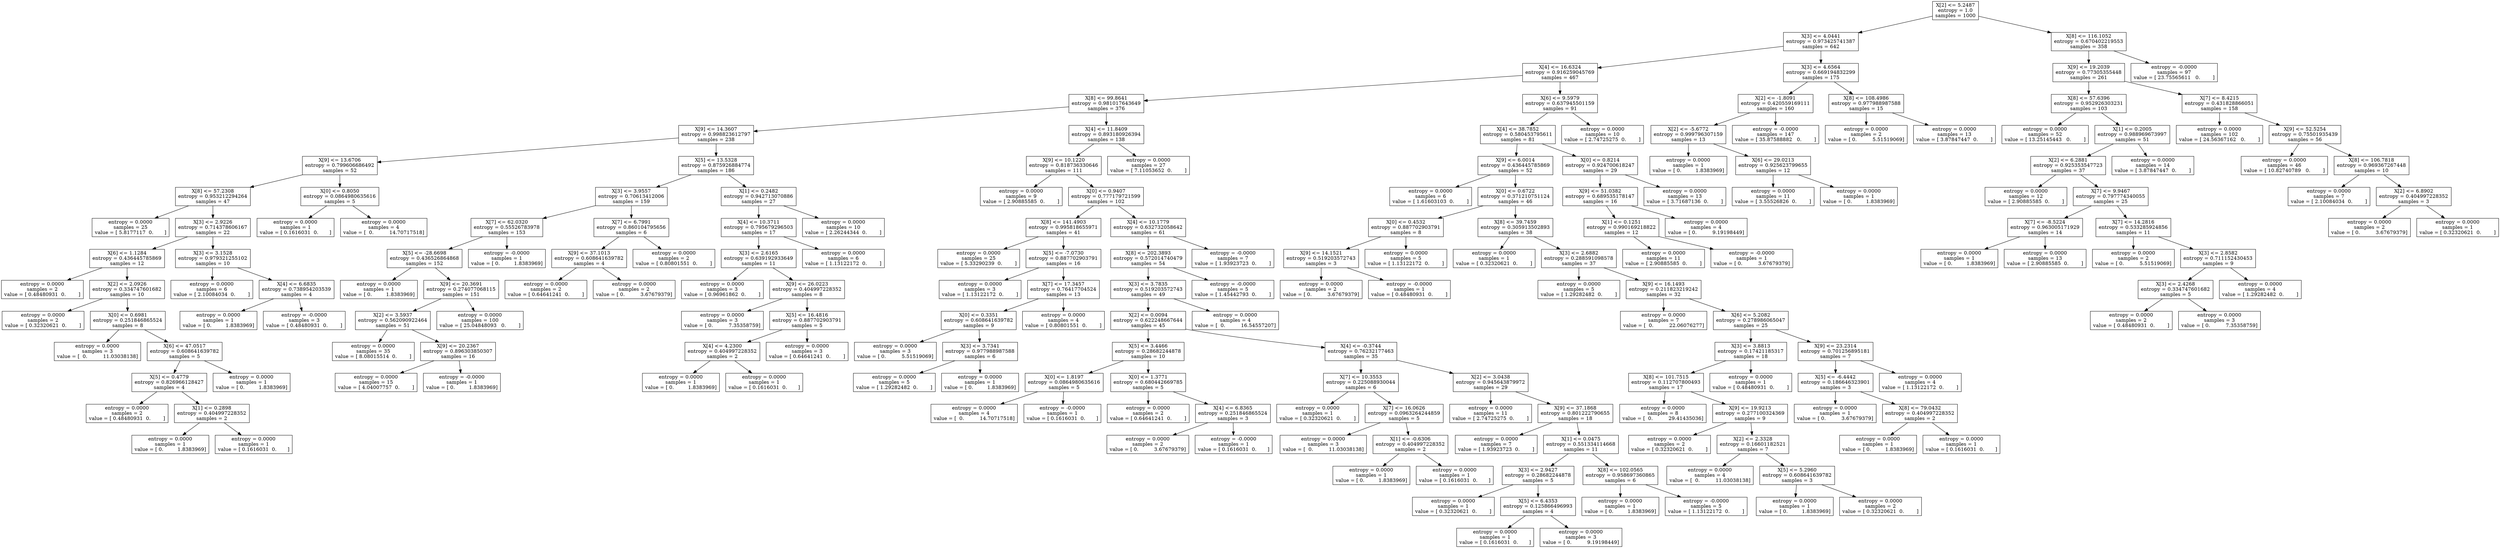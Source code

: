 digraph Tree {
0 [label="X[2] <= 5.2487\nentropy = 1.0\nsamples = 1000", shape="box"] ;
1 [label="X[3] <= 4.0441\nentropy = 0.973425741387\nsamples = 642", shape="box"] ;
0 -> 1 ;
2 [label="X[4] <= 16.6324\nentropy = 0.916259045769\nsamples = 467", shape="box"] ;
1 -> 2 ;
3 [label="X[8] <= 99.8641\nentropy = 0.981017643649\nsamples = 376", shape="box"] ;
2 -> 3 ;
4 [label="X[9] <= 14.3607\nentropy = 0.998823612797\nsamples = 238", shape="box"] ;
3 -> 4 ;
5 [label="X[9] <= 13.6706\nentropy = 0.799606686492\nsamples = 52", shape="box"] ;
4 -> 5 ;
6 [label="X[8] <= 57.2308\nentropy = 0.953212294264\nsamples = 47", shape="box"] ;
5 -> 6 ;
7 [label="entropy = 0.0000\nsamples = 25\nvalue = [ 5.8177117  0.       ]", shape="box"] ;
6 -> 7 ;
8 [label="X[3] <= 2.9226\nentropy = 0.714378606167\nsamples = 22", shape="box"] ;
6 -> 8 ;
9 [label="X[6] <= 1.1284\nentropy = 0.436445785869\nsamples = 12", shape="box"] ;
8 -> 9 ;
10 [label="entropy = 0.0000\nsamples = 2\nvalue = [ 0.48480931  0.        ]", shape="box"] ;
9 -> 10 ;
11 [label="X[2] <= 2.0926\nentropy = 0.334747601682\nsamples = 10", shape="box"] ;
9 -> 11 ;
12 [label="entropy = 0.0000\nsamples = 2\nvalue = [ 0.32320621  0.        ]", shape="box"] ;
11 -> 12 ;
13 [label="X[0] <= 0.6981\nentropy = 0.251846865524\nsamples = 8", shape="box"] ;
11 -> 13 ;
14 [label="entropy = 0.0000\nsamples = 3\nvalue = [  0.          11.03038138]", shape="box"] ;
13 -> 14 ;
15 [label="X[6] <= 47.0517\nentropy = 0.608641639782\nsamples = 5", shape="box"] ;
13 -> 15 ;
16 [label="X[5] <= 0.4779\nentropy = 0.826966128427\nsamples = 4", shape="box"] ;
15 -> 16 ;
17 [label="entropy = 0.0000\nsamples = 2\nvalue = [ 0.48480931  0.        ]", shape="box"] ;
16 -> 17 ;
18 [label="X[1] <= 0.2898\nentropy = 0.404997228352\nsamples = 2", shape="box"] ;
16 -> 18 ;
19 [label="entropy = 0.0000\nsamples = 1\nvalue = [ 0.         1.8383969]", shape="box"] ;
18 -> 19 ;
20 [label="entropy = 0.0000\nsamples = 1\nvalue = [ 0.1616031  0.       ]", shape="box"] ;
18 -> 20 ;
21 [label="entropy = 0.0000\nsamples = 1\nvalue = [ 0.         1.8383969]", shape="box"] ;
15 -> 21 ;
22 [label="X[3] <= 3.1528\nentropy = 0.979321255102\nsamples = 10", shape="box"] ;
8 -> 22 ;
23 [label="entropy = 0.0000\nsamples = 6\nvalue = [ 2.10084034  0.        ]", shape="box"] ;
22 -> 23 ;
24 [label="X[4] <= 6.6835\nentropy = 0.738954203539\nsamples = 4", shape="box"] ;
22 -> 24 ;
25 [label="entropy = 0.0000\nsamples = 1\nvalue = [ 0.         1.8383969]", shape="box"] ;
24 -> 25 ;
26 [label="entropy = -0.0000\nsamples = 3\nvalue = [ 0.48480931  0.        ]", shape="box"] ;
24 -> 26 ;
27 [label="X[0] <= 0.8050\nentropy = 0.0864980635616\nsamples = 5", shape="box"] ;
5 -> 27 ;
28 [label="entropy = 0.0000\nsamples = 1\nvalue = [ 0.1616031  0.       ]", shape="box"] ;
27 -> 28 ;
29 [label="entropy = 0.0000\nsamples = 4\nvalue = [  0.          14.70717518]", shape="box"] ;
27 -> 29 ;
30 [label="X[5] <= 13.5328\nentropy = 0.875926884774\nsamples = 186", shape="box"] ;
4 -> 30 ;
31 [label="X[3] <= 3.9557\nentropy = 0.70613412006\nsamples = 159", shape="box"] ;
30 -> 31 ;
32 [label="X[7] <= 62.0320\nentropy = 0.55526783978\nsamples = 153", shape="box"] ;
31 -> 32 ;
33 [label="X[5] <= -28.6698\nentropy = 0.436526864868\nsamples = 152", shape="box"] ;
32 -> 33 ;
34 [label="entropy = 0.0000\nsamples = 1\nvalue = [ 0.         1.8383969]", shape="box"] ;
33 -> 34 ;
35 [label="X[9] <= 20.3691\nentropy = 0.274077068115\nsamples = 151", shape="box"] ;
33 -> 35 ;
36 [label="X[2] <= 3.5937\nentropy = 0.562090922464\nsamples = 51", shape="box"] ;
35 -> 36 ;
37 [label="entropy = 0.0000\nsamples = 35\nvalue = [ 8.08015514  0.        ]", shape="box"] ;
36 -> 37 ;
38 [label="X[9] <= 20.2367\nentropy = 0.896303850307\nsamples = 16", shape="box"] ;
36 -> 38 ;
39 [label="entropy = 0.0000\nsamples = 15\nvalue = [ 4.04007757  0.        ]", shape="box"] ;
38 -> 39 ;
40 [label="entropy = -0.0000\nsamples = 1\nvalue = [ 0.         1.8383969]", shape="box"] ;
38 -> 40 ;
41 [label="entropy = 0.0000\nsamples = 100\nvalue = [ 25.04848093   0.        ]", shape="box"] ;
35 -> 41 ;
42 [label="entropy = -0.0000\nsamples = 1\nvalue = [ 0.         1.8383969]", shape="box"] ;
32 -> 42 ;
43 [label="X[7] <= 6.7991\nentropy = 0.860104795656\nsamples = 6", shape="box"] ;
31 -> 43 ;
44 [label="X[9] <= 37.1013\nentropy = 0.608641639782\nsamples = 4", shape="box"] ;
43 -> 44 ;
45 [label="entropy = 0.0000\nsamples = 2\nvalue = [ 0.64641241  0.        ]", shape="box"] ;
44 -> 45 ;
46 [label="entropy = 0.0000\nsamples = 2\nvalue = [ 0.          3.67679379]", shape="box"] ;
44 -> 46 ;
47 [label="entropy = 0.0000\nsamples = 2\nvalue = [ 0.80801551  0.        ]", shape="box"] ;
43 -> 47 ;
48 [label="X[1] <= 0.2482\nentropy = 0.942713070886\nsamples = 27", shape="box"] ;
30 -> 48 ;
49 [label="X[4] <= 10.3711\nentropy = 0.795679296503\nsamples = 17", shape="box"] ;
48 -> 49 ;
50 [label="X[3] <= 2.6165\nentropy = 0.639192933649\nsamples = 11", shape="box"] ;
49 -> 50 ;
51 [label="entropy = 0.0000\nsamples = 3\nvalue = [ 0.96961862  0.        ]", shape="box"] ;
50 -> 51 ;
52 [label="X[9] <= 26.0223\nentropy = 0.404997228352\nsamples = 8", shape="box"] ;
50 -> 52 ;
53 [label="entropy = 0.0000\nsamples = 3\nvalue = [ 0.          7.35358759]", shape="box"] ;
52 -> 53 ;
54 [label="X[5] <= 16.4816\nentropy = 0.887702903791\nsamples = 5", shape="box"] ;
52 -> 54 ;
55 [label="X[4] <= 4.2300\nentropy = 0.404997228352\nsamples = 2", shape="box"] ;
54 -> 55 ;
56 [label="entropy = 0.0000\nsamples = 1\nvalue = [ 0.         1.8383969]", shape="box"] ;
55 -> 56 ;
57 [label="entropy = 0.0000\nsamples = 1\nvalue = [ 0.1616031  0.       ]", shape="box"] ;
55 -> 57 ;
58 [label="entropy = 0.0000\nsamples = 3\nvalue = [ 0.64641241  0.        ]", shape="box"] ;
54 -> 58 ;
59 [label="entropy = 0.0000\nsamples = 6\nvalue = [ 1.13122172  0.        ]", shape="box"] ;
49 -> 59 ;
60 [label="entropy = 0.0000\nsamples = 10\nvalue = [ 2.26244344  0.        ]", shape="box"] ;
48 -> 60 ;
61 [label="X[4] <= 11.8409\nentropy = 0.893180926394\nsamples = 138", shape="box"] ;
3 -> 61 ;
62 [label="X[9] <= 10.1220\nentropy = 0.818736330646\nsamples = 111", shape="box"] ;
61 -> 62 ;
63 [label="entropy = 0.0000\nsamples = 9\nvalue = [ 2.90885585  0.        ]", shape="box"] ;
62 -> 63 ;
64 [label="X[0] <= 0.9407\nentropy = 0.777179721599\nsamples = 102", shape="box"] ;
62 -> 64 ;
65 [label="X[8] <= 141.4903\nentropy = 0.995818655971\nsamples = 41", shape="box"] ;
64 -> 65 ;
66 [label="entropy = 0.0000\nsamples = 25\nvalue = [ 5.33290239  0.        ]", shape="box"] ;
65 -> 66 ;
67 [label="X[5] <= -7.0730\nentropy = 0.887702903791\nsamples = 16", shape="box"] ;
65 -> 67 ;
68 [label="entropy = 0.0000\nsamples = 3\nvalue = [ 1.13122172  0.        ]", shape="box"] ;
67 -> 68 ;
69 [label="X[7] <= 17.3457\nentropy = 0.76417704524\nsamples = 13", shape="box"] ;
67 -> 69 ;
70 [label="X[0] <= 0.3351\nentropy = 0.608641639782\nsamples = 9", shape="box"] ;
69 -> 70 ;
71 [label="entropy = 0.0000\nsamples = 3\nvalue = [ 0.          5.51519069]", shape="box"] ;
70 -> 71 ;
72 [label="X[3] <= 3.7341\nentropy = 0.977988987588\nsamples = 6", shape="box"] ;
70 -> 72 ;
73 [label="entropy = 0.0000\nsamples = 5\nvalue = [ 1.29282482  0.        ]", shape="box"] ;
72 -> 73 ;
74 [label="entropy = 0.0000\nsamples = 1\nvalue = [ 0.         1.8383969]", shape="box"] ;
72 -> 74 ;
75 [label="entropy = 0.0000\nsamples = 4\nvalue = [ 0.80801551  0.        ]", shape="box"] ;
69 -> 75 ;
76 [label="X[4] <= 10.1779\nentropy = 0.632732058642\nsamples = 61", shape="box"] ;
64 -> 76 ;
77 [label="X[8] <= 202.3893\nentropy = 0.572014740479\nsamples = 54", shape="box"] ;
76 -> 77 ;
78 [label="X[3] <= 3.7835\nentropy = 0.519203572743\nsamples = 49", shape="box"] ;
77 -> 78 ;
79 [label="X[2] <= 0.0094\nentropy = 0.622248667644\nsamples = 45", shape="box"] ;
78 -> 79 ;
80 [label="X[5] <= 3.4466\nentropy = 0.28682244878\nsamples = 10", shape="box"] ;
79 -> 80 ;
81 [label="X[0] <= 1.8197\nentropy = 0.0864980635616\nsamples = 5", shape="box"] ;
80 -> 81 ;
82 [label="entropy = 0.0000\nsamples = 4\nvalue = [  0.          14.70717518]", shape="box"] ;
81 -> 82 ;
83 [label="entropy = -0.0000\nsamples = 1\nvalue = [ 0.1616031  0.       ]", shape="box"] ;
81 -> 83 ;
84 [label="X[0] <= 1.3771\nentropy = 0.680442669785\nsamples = 5", shape="box"] ;
80 -> 84 ;
85 [label="entropy = 0.0000\nsamples = 2\nvalue = [ 0.64641241  0.        ]", shape="box"] ;
84 -> 85 ;
86 [label="X[4] <= 6.8365\nentropy = 0.251846865524\nsamples = 3", shape="box"] ;
84 -> 86 ;
87 [label="entropy = 0.0000\nsamples = 2\nvalue = [ 0.          3.67679379]", shape="box"] ;
86 -> 87 ;
88 [label="entropy = -0.0000\nsamples = 1\nvalue = [ 0.1616031  0.       ]", shape="box"] ;
86 -> 88 ;
89 [label="X[4] <= -0.3744\nentropy = 0.76232177463\nsamples = 35", shape="box"] ;
79 -> 89 ;
90 [label="X[7] <= 10.3553\nentropy = 0.225088930044\nsamples = 6", shape="box"] ;
89 -> 90 ;
91 [label="entropy = 0.0000\nsamples = 1\nvalue = [ 0.32320621  0.        ]", shape="box"] ;
90 -> 91 ;
92 [label="X[7] <= 16.0626\nentropy = 0.0963264244859\nsamples = 5", shape="box"] ;
90 -> 92 ;
93 [label="entropy = 0.0000\nsamples = 3\nvalue = [  0.          11.03038138]", shape="box"] ;
92 -> 93 ;
94 [label="X[1] <= -0.6306\nentropy = 0.404997228352\nsamples = 2", shape="box"] ;
92 -> 94 ;
95 [label="entropy = 0.0000\nsamples = 1\nvalue = [ 0.         1.8383969]", shape="box"] ;
94 -> 95 ;
96 [label="entropy = 0.0000\nsamples = 1\nvalue = [ 0.1616031  0.       ]", shape="box"] ;
94 -> 96 ;
97 [label="X[2] <= 3.0438\nentropy = 0.945643879972\nsamples = 29", shape="box"] ;
89 -> 97 ;
98 [label="entropy = 0.0000\nsamples = 11\nvalue = [ 2.74725275  0.        ]", shape="box"] ;
97 -> 98 ;
99 [label="X[9] <= 37.1868\nentropy = 0.801222790655\nsamples = 18", shape="box"] ;
97 -> 99 ;
100 [label="entropy = 0.0000\nsamples = 7\nvalue = [ 1.93923723  0.        ]", shape="box"] ;
99 -> 100 ;
101 [label="X[1] <= 0.0475\nentropy = 0.551334114668\nsamples = 11", shape="box"] ;
99 -> 101 ;
102 [label="X[3] <= 2.9427\nentropy = 0.28682244878\nsamples = 5", shape="box"] ;
101 -> 102 ;
103 [label="entropy = 0.0000\nsamples = 1\nvalue = [ 0.32320621  0.        ]", shape="box"] ;
102 -> 103 ;
104 [label="X[5] <= 6.4353\nentropy = 0.125866496993\nsamples = 4", shape="box"] ;
102 -> 104 ;
105 [label="entropy = 0.0000\nsamples = 1\nvalue = [ 0.1616031  0.       ]", shape="box"] ;
104 -> 105 ;
106 [label="entropy = 0.0000\nsamples = 3\nvalue = [ 0.          9.19198449]", shape="box"] ;
104 -> 106 ;
107 [label="X[8] <= 102.0565\nentropy = 0.958697360865\nsamples = 6", shape="box"] ;
101 -> 107 ;
108 [label="entropy = 0.0000\nsamples = 1\nvalue = [ 0.         1.8383969]", shape="box"] ;
107 -> 108 ;
109 [label="entropy = -0.0000\nsamples = 5\nvalue = [ 1.13122172  0.        ]", shape="box"] ;
107 -> 109 ;
110 [label="entropy = 0.0000\nsamples = 4\nvalue = [  0.          16.54557207]", shape="box"] ;
78 -> 110 ;
111 [label="entropy = -0.0000\nsamples = 5\nvalue = [ 1.45442793  0.        ]", shape="box"] ;
77 -> 111 ;
112 [label="entropy = -0.0000\nsamples = 7\nvalue = [ 1.93923723  0.        ]", shape="box"] ;
76 -> 112 ;
113 [label="entropy = 0.0000\nsamples = 27\nvalue = [ 7.11053652  0.        ]", shape="box"] ;
61 -> 113 ;
114 [label="X[6] <= 9.5979\nentropy = 0.637945501159\nsamples = 91", shape="box"] ;
2 -> 114 ;
115 [label="X[4] <= 38.7852\nentropy = 0.580453795611\nsamples = 81", shape="box"] ;
114 -> 115 ;
116 [label="X[9] <= 6.0014\nentropy = 0.436445785869\nsamples = 52", shape="box"] ;
115 -> 116 ;
117 [label="entropy = 0.0000\nsamples = 6\nvalue = [ 1.61603103  0.        ]", shape="box"] ;
116 -> 117 ;
118 [label="X[0] <= 0.6722\nentropy = 0.371210751124\nsamples = 46", shape="box"] ;
116 -> 118 ;
119 [label="X[0] <= 0.4532\nentropy = 0.887702903791\nsamples = 8", shape="box"] ;
118 -> 119 ;
120 [label="X[9] <= 14.1521\nentropy = 0.519203572743\nsamples = 3", shape="box"] ;
119 -> 120 ;
121 [label="entropy = 0.0000\nsamples = 2\nvalue = [ 0.          3.67679379]", shape="box"] ;
120 -> 121 ;
122 [label="entropy = -0.0000\nsamples = 1\nvalue = [ 0.48480931  0.        ]", shape="box"] ;
120 -> 122 ;
123 [label="entropy = 0.0000\nsamples = 5\nvalue = [ 1.13122172  0.        ]", shape="box"] ;
119 -> 123 ;
124 [label="X[8] <= 39.7459\nentropy = 0.305913502893\nsamples = 38", shape="box"] ;
118 -> 124 ;
125 [label="entropy = 0.0000\nsamples = 1\nvalue = [ 0.32320621  0.        ]", shape="box"] ;
124 -> 125 ;
126 [label="X[3] <= 2.6882\nentropy = 0.288591098578\nsamples = 37", shape="box"] ;
124 -> 126 ;
127 [label="entropy = 0.0000\nsamples = 5\nvalue = [ 1.29282482  0.        ]", shape="box"] ;
126 -> 127 ;
128 [label="X[9] <= 16.1493\nentropy = 0.211823219242\nsamples = 32", shape="box"] ;
126 -> 128 ;
129 [label="entropy = 0.0000\nsamples = 7\nvalue = [  0.          22.06076277]", shape="box"] ;
128 -> 129 ;
130 [label="X[6] <= 5.2082\nentropy = 0.278986065047\nsamples = 25", shape="box"] ;
128 -> 130 ;
131 [label="X[3] <= 3.8813\nentropy = 0.17421185317\nsamples = 18", shape="box"] ;
130 -> 131 ;
132 [label="X[8] <= 101.7515\nentropy = 0.112707800493\nsamples = 17", shape="box"] ;
131 -> 132 ;
133 [label="entropy = 0.0000\nsamples = 8\nvalue = [  0.          29.41435036]", shape="box"] ;
132 -> 133 ;
134 [label="X[9] <= 19.9213\nentropy = 0.277100324369\nsamples = 9", shape="box"] ;
132 -> 134 ;
135 [label="entropy = 0.0000\nsamples = 2\nvalue = [ 0.32320621  0.        ]", shape="box"] ;
134 -> 135 ;
136 [label="X[2] <= 2.3328\nentropy = 0.16601182521\nsamples = 7", shape="box"] ;
134 -> 136 ;
137 [label="entropy = 0.0000\nsamples = 4\nvalue = [  0.          11.03038138]", shape="box"] ;
136 -> 137 ;
138 [label="X[5] <= 5.2960\nentropy = 0.608641639782\nsamples = 3", shape="box"] ;
136 -> 138 ;
139 [label="entropy = 0.0000\nsamples = 1\nvalue = [ 0.         1.8383969]", shape="box"] ;
138 -> 139 ;
140 [label="entropy = 0.0000\nsamples = 2\nvalue = [ 0.32320621  0.        ]", shape="box"] ;
138 -> 140 ;
141 [label="entropy = 0.0000\nsamples = 1\nvalue = [ 0.48480931  0.        ]", shape="box"] ;
131 -> 141 ;
142 [label="X[9] <= 23.2314\nentropy = 0.701256895181\nsamples = 7", shape="box"] ;
130 -> 142 ;
143 [label="X[5] <= -6.4442\nentropy = 0.186646323901\nsamples = 3", shape="box"] ;
142 -> 143 ;
144 [label="entropy = 0.0000\nsamples = 1\nvalue = [ 0.          3.67679379]", shape="box"] ;
143 -> 144 ;
145 [label="X[8] <= 79.0432\nentropy = 0.404997228352\nsamples = 2", shape="box"] ;
143 -> 145 ;
146 [label="entropy = 0.0000\nsamples = 1\nvalue = [ 0.         1.8383969]", shape="box"] ;
145 -> 146 ;
147 [label="entropy = 0.0000\nsamples = 1\nvalue = [ 0.1616031  0.       ]", shape="box"] ;
145 -> 147 ;
148 [label="entropy = 0.0000\nsamples = 4\nvalue = [ 1.13122172  0.        ]", shape="box"] ;
142 -> 148 ;
149 [label="X[0] <= 0.8214\nentropy = 0.924700618247\nsamples = 29", shape="box"] ;
115 -> 149 ;
150 [label="X[9] <= 51.0382\nentropy = 0.689535178147\nsamples = 16", shape="box"] ;
149 -> 150 ;
151 [label="X[1] <= 0.1251\nentropy = 0.990169218822\nsamples = 12", shape="box"] ;
150 -> 151 ;
152 [label="entropy = 0.0000\nsamples = 11\nvalue = [ 2.90885585  0.        ]", shape="box"] ;
151 -> 152 ;
153 [label="entropy = -0.0000\nsamples = 1\nvalue = [ 0.          3.67679379]", shape="box"] ;
151 -> 153 ;
154 [label="entropy = 0.0000\nsamples = 4\nvalue = [ 0.          9.19198449]", shape="box"] ;
150 -> 154 ;
155 [label="entropy = 0.0000\nsamples = 13\nvalue = [ 3.71687136  0.        ]", shape="box"] ;
149 -> 155 ;
156 [label="entropy = 0.0000\nsamples = 10\nvalue = [ 2.74725275  0.        ]", shape="box"] ;
114 -> 156 ;
157 [label="X[3] <= 4.6564\nentropy = 0.669194832299\nsamples = 175", shape="box"] ;
1 -> 157 ;
158 [label="X[2] <= -1.8091\nentropy = 0.420559169111\nsamples = 160", shape="box"] ;
157 -> 158 ;
159 [label="X[2] <= -5.6772\nentropy = 0.999796307159\nsamples = 13", shape="box"] ;
158 -> 159 ;
160 [label="entropy = 0.0000\nsamples = 1\nvalue = [ 0.         1.8383969]", shape="box"] ;
159 -> 160 ;
161 [label="X[6] <= 29.0213\nentropy = 0.925623799655\nsamples = 12", shape="box"] ;
159 -> 161 ;
162 [label="entropy = 0.0000\nsamples = 11\nvalue = [ 3.55526826  0.        ]", shape="box"] ;
161 -> 162 ;
163 [label="entropy = 0.0000\nsamples = 1\nvalue = [ 0.         1.8383969]", shape="box"] ;
161 -> 163 ;
164 [label="entropy = -0.0000\nsamples = 147\nvalue = [ 35.87588882   0.        ]", shape="box"] ;
158 -> 164 ;
165 [label="X[8] <= 108.4986\nentropy = 0.977988987588\nsamples = 15", shape="box"] ;
157 -> 165 ;
166 [label="entropy = 0.0000\nsamples = 2\nvalue = [ 0.          5.51519069]", shape="box"] ;
165 -> 166 ;
167 [label="entropy = 0.0000\nsamples = 13\nvalue = [ 3.87847447  0.        ]", shape="box"] ;
165 -> 167 ;
168 [label="X[8] <= 116.1052\nentropy = 0.670402219553\nsamples = 358", shape="box"] ;
0 -> 168 ;
169 [label="X[9] <= 19.2039\nentropy = 0.77305355448\nsamples = 261", shape="box"] ;
168 -> 169 ;
170 [label="X[8] <= 57.6396\nentropy = 0.952926303231\nsamples = 103", shape="box"] ;
169 -> 170 ;
171 [label="entropy = 0.0000\nsamples = 52\nvalue = [ 13.25145443   0.        ]", shape="box"] ;
170 -> 171 ;
172 [label="X[1] <= 0.2005\nentropy = 0.988969673997\nsamples = 51", shape="box"] ;
170 -> 172 ;
173 [label="X[2] <= 6.2881\nentropy = 0.925353547723\nsamples = 37", shape="box"] ;
172 -> 173 ;
174 [label="entropy = 0.0000\nsamples = 12\nvalue = [ 2.90885585  0.        ]", shape="box"] ;
173 -> 174 ;
175 [label="X[7] <= 9.9467\nentropy = 0.797774340055\nsamples = 25", shape="box"] ;
173 -> 175 ;
176 [label="X[7] <= -8.5224\nentropy = 0.963005171929\nsamples = 14", shape="box"] ;
175 -> 176 ;
177 [label="entropy = 0.0000\nsamples = 1\nvalue = [ 0.         1.8383969]", shape="box"] ;
176 -> 177 ;
178 [label="entropy = 0.0000\nsamples = 13\nvalue = [ 2.90885585  0.        ]", shape="box"] ;
176 -> 178 ;
179 [label="X[7] <= 14.2816\nentropy = 0.533285924856\nsamples = 11", shape="box"] ;
175 -> 179 ;
180 [label="entropy = 0.0000\nsamples = 2\nvalue = [ 0.          5.51519069]", shape="box"] ;
179 -> 180 ;
181 [label="X[3] <= 2.8582\nentropy = 0.711152430453\nsamples = 9", shape="box"] ;
179 -> 181 ;
182 [label="X[3] <= 2.4268\nentropy = 0.334747601682\nsamples = 5", shape="box"] ;
181 -> 182 ;
183 [label="entropy = 0.0000\nsamples = 2\nvalue = [ 0.48480931  0.        ]", shape="box"] ;
182 -> 183 ;
184 [label="entropy = 0.0000\nsamples = 3\nvalue = [ 0.          7.35358759]", shape="box"] ;
182 -> 184 ;
185 [label="entropy = 0.0000\nsamples = 4\nvalue = [ 1.29282482  0.        ]", shape="box"] ;
181 -> 185 ;
186 [label="entropy = 0.0000\nsamples = 14\nvalue = [ 3.87847447  0.        ]", shape="box"] ;
172 -> 186 ;
187 [label="X[7] <= 8.4215\nentropy = 0.431828866051\nsamples = 158", shape="box"] ;
169 -> 187 ;
188 [label="entropy = 0.0000\nsamples = 102\nvalue = [ 24.56367162   0.        ]", shape="box"] ;
187 -> 188 ;
189 [label="X[9] <= 52.5254\nentropy = 0.75501935439\nsamples = 56", shape="box"] ;
187 -> 189 ;
190 [label="entropy = 0.0000\nsamples = 46\nvalue = [ 10.82740789   0.        ]", shape="box"] ;
189 -> 190 ;
191 [label="X[8] <= 106.7818\nentropy = 0.969367267448\nsamples = 10", shape="box"] ;
189 -> 191 ;
192 [label="entropy = 0.0000\nsamples = 7\nvalue = [ 2.10084034  0.        ]", shape="box"] ;
191 -> 192 ;
193 [label="X[2] <= 6.8902\nentropy = 0.404997228352\nsamples = 3", shape="box"] ;
191 -> 193 ;
194 [label="entropy = 0.0000\nsamples = 2\nvalue = [ 0.          3.67679379]", shape="box"] ;
193 -> 194 ;
195 [label="entropy = 0.0000\nsamples = 1\nvalue = [ 0.32320621  0.        ]", shape="box"] ;
193 -> 195 ;
196 [label="entropy = -0.0000\nsamples = 97\nvalue = [ 23.75565611   0.        ]", shape="box"] ;
168 -> 196 ;
}